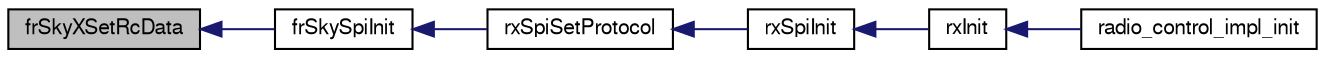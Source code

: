 digraph "frSkyXSetRcData"
{
  edge [fontname="FreeSans",fontsize="10",labelfontname="FreeSans",labelfontsize="10"];
  node [fontname="FreeSans",fontsize="10",shape=record];
  rankdir="LR";
  Node1 [label="frSkyXSetRcData",height=0.2,width=0.4,color="black", fillcolor="grey75", style="filled", fontcolor="black"];
  Node1 -> Node2 [dir="back",color="midnightblue",fontsize="10",style="solid",fontname="FreeSans"];
  Node2 [label="frSkySpiInit",height=0.2,width=0.4,color="black", fillcolor="white", style="filled",URL="$cc2500__frsky__shared_8c.html#ae9a644b9be932a275c8b3c77fd33f0f9"];
  Node2 -> Node3 [dir="back",color="midnightblue",fontsize="10",style="solid",fontname="FreeSans"];
  Node3 [label="rxSpiSetProtocol",height=0.2,width=0.4,color="black", fillcolor="white", style="filled",URL="$cc2500__rx__spi_8c.html#a3d2e6ea2ec7d87bc2067c0fd06ecc5c0"];
  Node3 -> Node4 [dir="back",color="midnightblue",fontsize="10",style="solid",fontname="FreeSans"];
  Node4 [label="rxSpiInit",height=0.2,width=0.4,color="black", fillcolor="white", style="filled",URL="$cc2500__rx__spi_8h.html#a69c86568ea4d5d0b6b27d470946083c5"];
  Node4 -> Node5 [dir="back",color="midnightblue",fontsize="10",style="solid",fontname="FreeSans"];
  Node5 [label="rxInit",height=0.2,width=0.4,color="black", fillcolor="white", style="filled",URL="$cc2500__rx_8h.html#a2b22f66cf63b1438ff45127b7674d1a9",tooltip="!TODO remove this extern, only needed once for channelCount "];
  Node5 -> Node6 [dir="back",color="midnightblue",fontsize="10",style="solid",fontname="FreeSans"];
  Node6 [label="radio_control_impl_init",height=0.2,width=0.4,color="black", fillcolor="white", style="filled",URL="$cc2500__paparazzi_8c.html#a6ba4bebf68f7ff39f4569dfe3b1f2832"];
}

